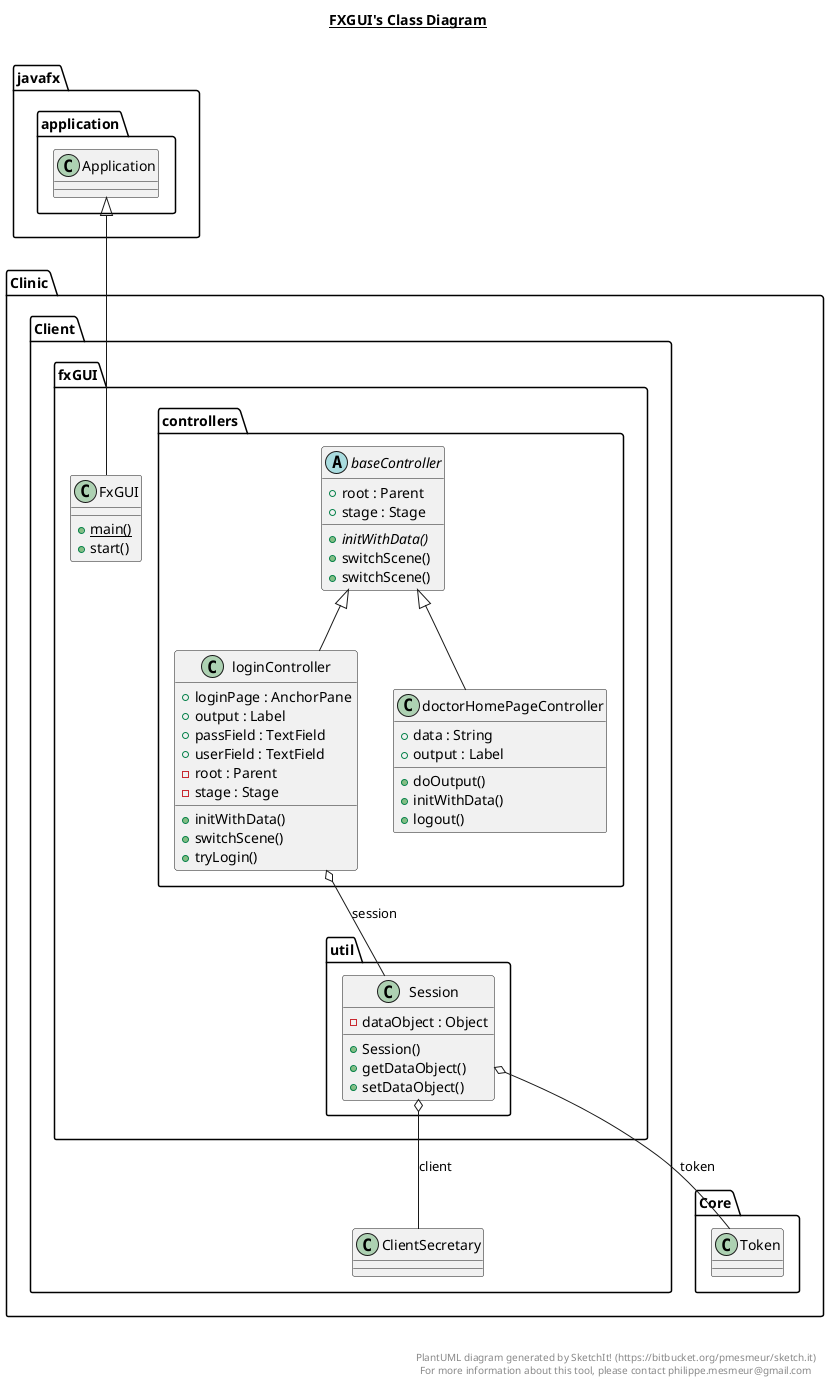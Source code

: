 @startuml

title __FXGUI's Class Diagram__\n

  namespace Clinic.Client {
    namespace fxGUI {
      class Clinic.Client.fxGUI.FxGUI {
          {static} + main()
          + start()
      }
    }
  }
  

  namespace Clinic.Client {
    namespace fxGUI {
      class Clinic.Client.fxGUI.util.Session {
          - dataObject : Object
          + Session()
          + getDataObject()
          + setDataObject()
      }
    }
  }
  

  namespace Clinic.Client {
    namespace fxGUI {
      abstract class Clinic.Client.fxGUI.controllers.baseController {
          + root : Parent
          + stage : Stage
          {abstract} + initWithData()
          + switchScene()
          + switchScene()
      }
    }
  }
  

  namespace Clinic.Client {
    namespace fxGUI {
      class Clinic.Client.fxGUI.controllers.loginController {
          + loginPage : AnchorPane
          + output : Label
          + passField : TextField
          + userField : TextField
          - root : Parent
          - stage : Stage
          + initWithData()
          + switchScene()
          + tryLogin()
      }
    }
  }
  

  namespace Clinic.Client {
    namespace fxGUI {
      class Clinic.Client.fxGUI.controllers.doctorHomePageController {
          + data : String
          + output : Label
          + doOutput()
          + initWithData()
          + logout()
      }
    }
  }
  

  Clinic.Client.fxGUI.FxGUI -up-|> javafx.application.Application
  Clinic.Client.fxGUI.util.Session o-- Clinic.Client.ClientSecretary : client
  Clinic.Client.fxGUI.util.Session o-- Clinic.Core.Token : token
  Clinic.Client.fxGUI.controllers.loginController -up-|> Clinic.Client.fxGUI.controllers.baseController
  Clinic.Client.fxGUI.controllers.loginController o-- Clinic.Client.fxGUI.util.Session : session
  Clinic.Client.fxGUI.controllers.doctorHomePageController -up-|> Clinic.Client.fxGUI.controllers.baseController


right footer


PlantUML diagram generated by SketchIt! (https://bitbucket.org/pmesmeur/sketch.it)
For more information about this tool, please contact philippe.mesmeur@gmail.com
endfooter

@enduml

